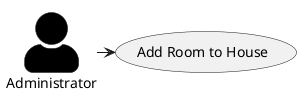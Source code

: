 @startuml
'https://plantuml.com/sequence-diagram

!pragma layout smetana
skinparam actorStyle awesome
skinparam ActorBackgroundColor black

actor Administrator as Admin

(Add Room to House) as UC1

Admin -right-> UC1
@enduml